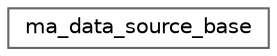 digraph "Graphical Class Hierarchy"
{
 // LATEX_PDF_SIZE
  bgcolor="transparent";
  edge [fontname=Helvetica,fontsize=10,labelfontname=Helvetica,labelfontsize=10];
  node [fontname=Helvetica,fontsize=10,shape=box,height=0.2,width=0.4];
  rankdir="LR";
  Node0 [id="Node000000",label="ma_data_source_base",height=0.2,width=0.4,color="grey40", fillcolor="white", style="filled",URL="$structma__data__source__base.html",tooltip=" "];
}
